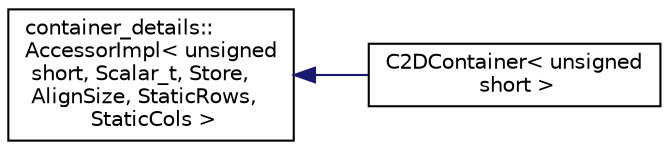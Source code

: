 digraph "Graphical Class Hierarchy"
{
 // LATEX_PDF_SIZE
  edge [fontname="Helvetica",fontsize="10",labelfontname="Helvetica",labelfontsize="10"];
  node [fontname="Helvetica",fontsize="10",shape=record];
  rankdir="LR";
  Node0 [label="container_details::\lAccessorImpl\< unsigned\l short, Scalar_t, Store,\l AlignSize, StaticRows,\l StaticCols \>",height=0.2,width=0.4,color="black", fillcolor="white", style="filled",URL="$classcontainer__details_1_1AccessorImpl.html",tooltip=" "];
  Node0 -> Node1 [dir="back",color="midnightblue",fontsize="10",style="solid",fontname="Helvetica"];
  Node1 [label="C2DContainer\< unsigned\l short \>",height=0.2,width=0.4,color="black", fillcolor="white", style="filled",URL="$classC2DContainer.html",tooltip=" "];
}
